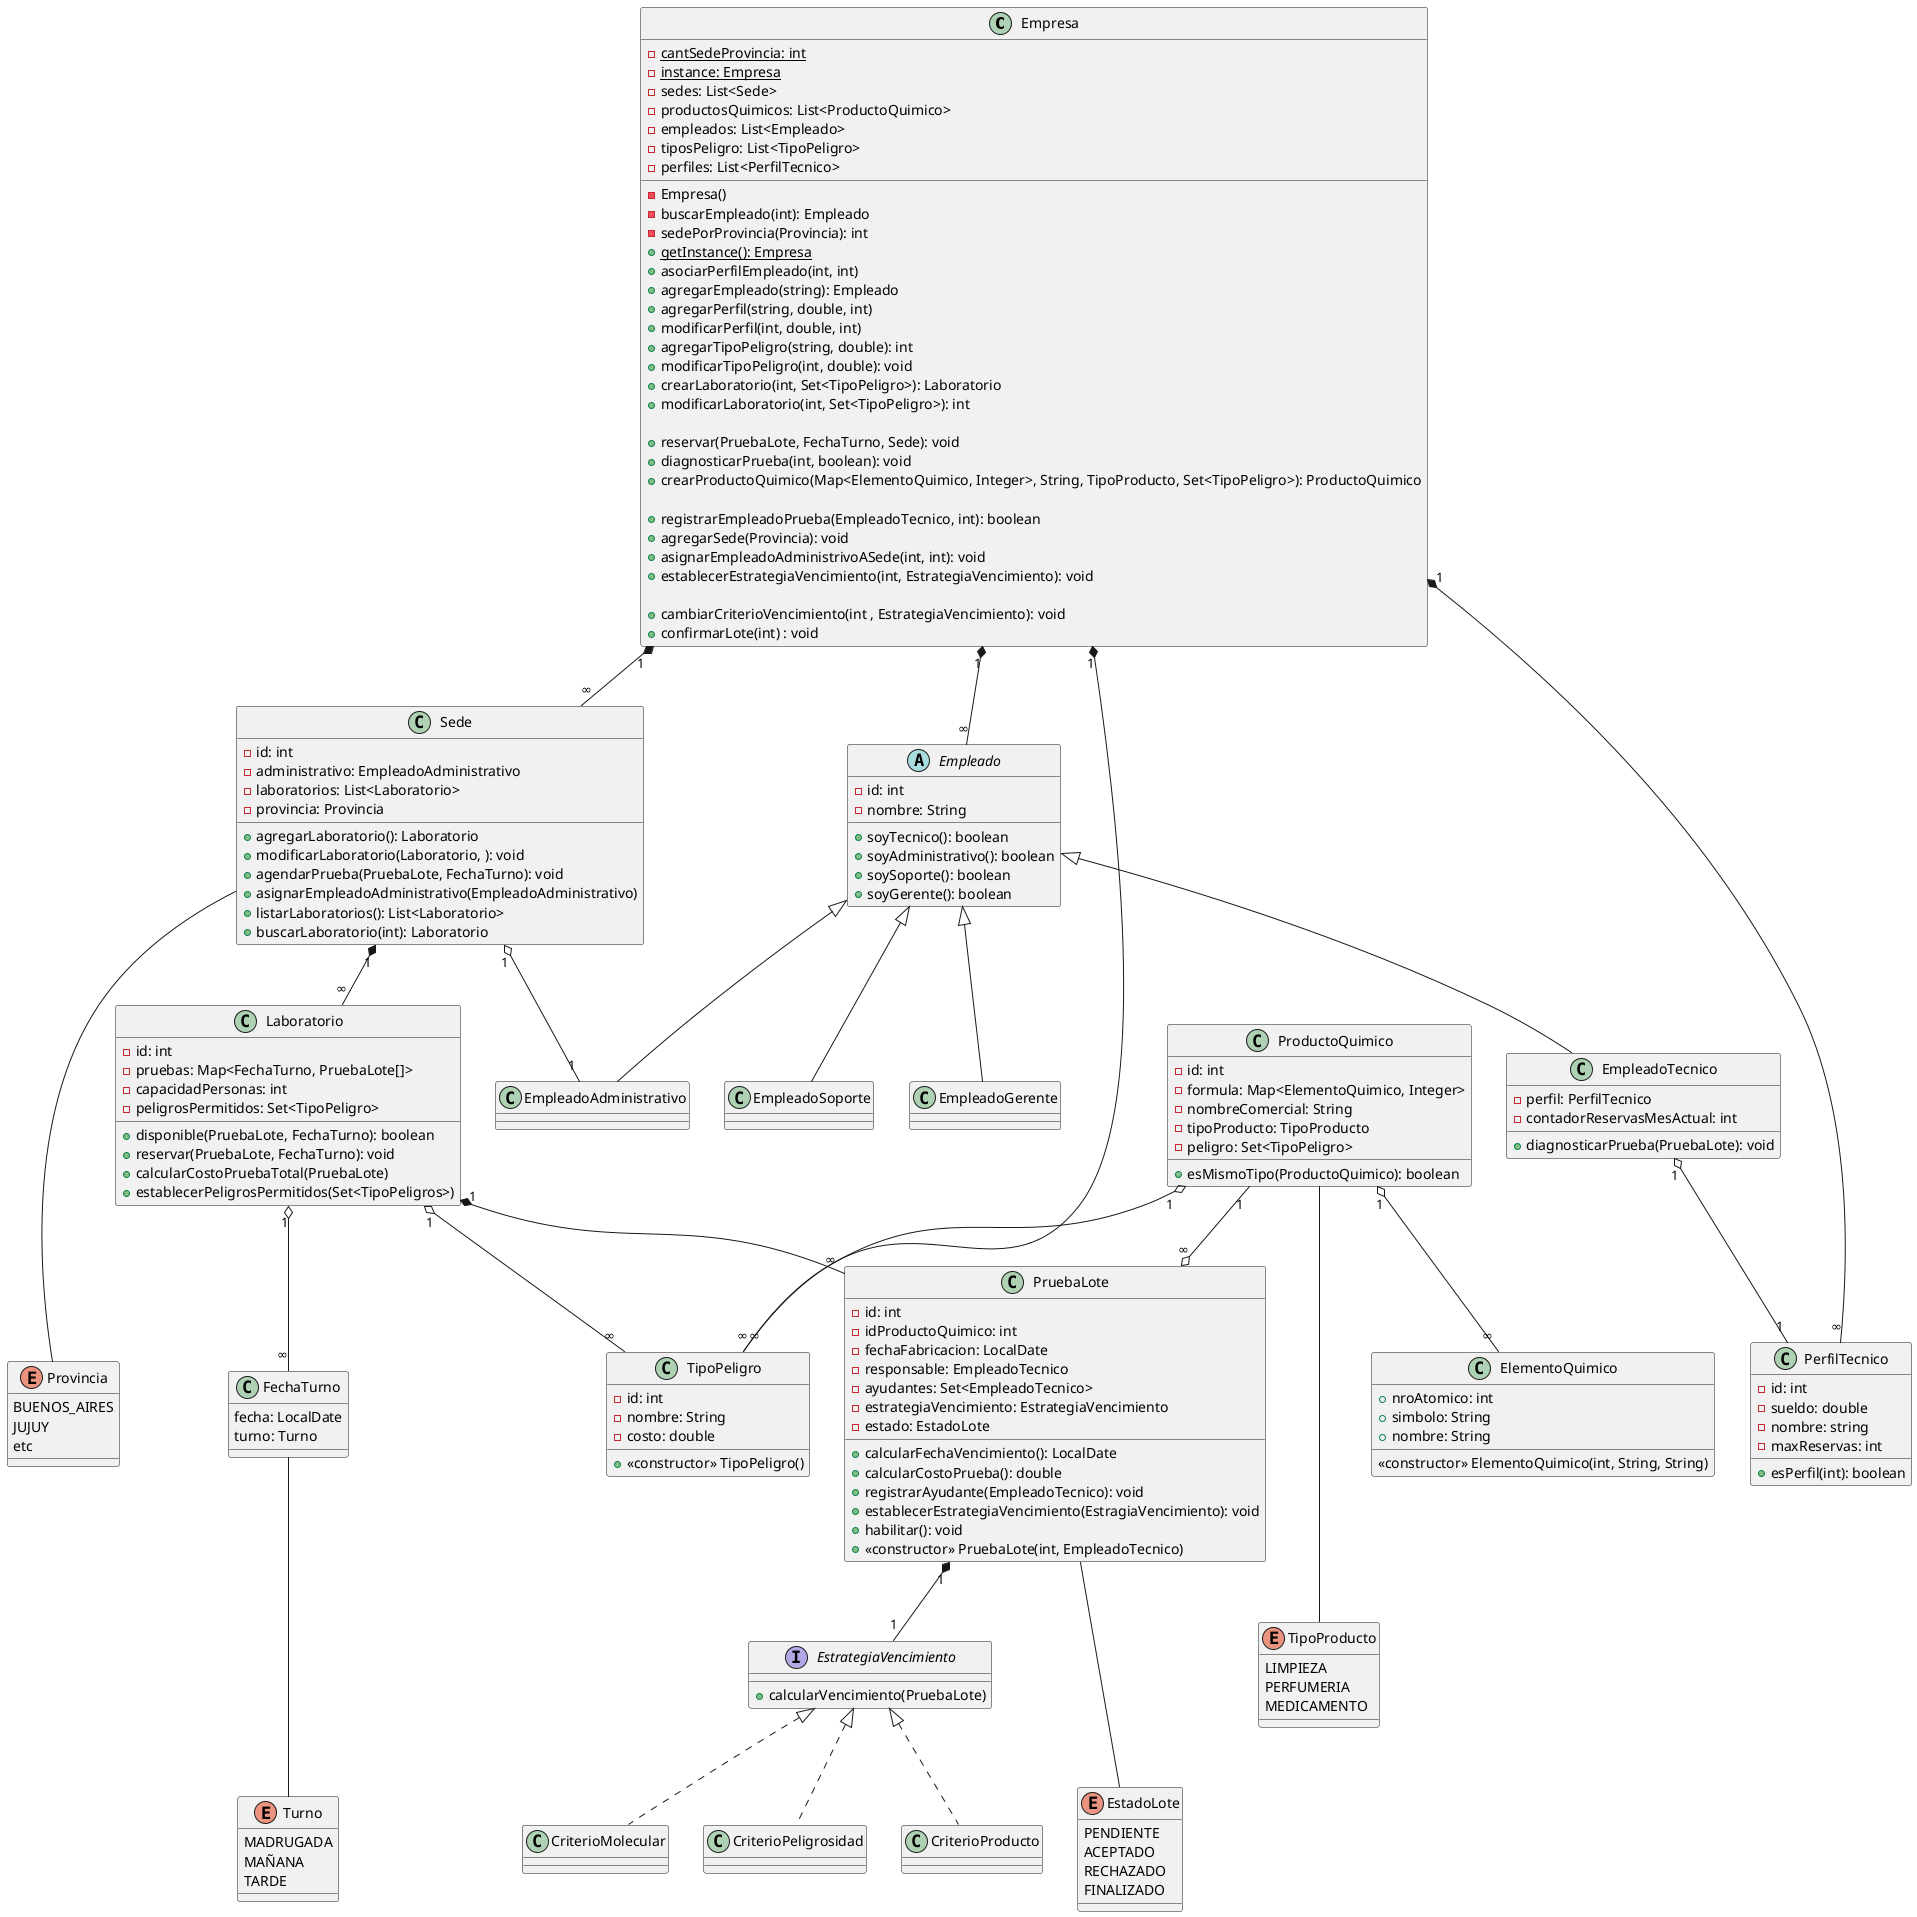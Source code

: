 @startuml

class Empresa {
  {static} - cantSedeProvincia: int
  {static} - instance: Empresa
  - Empresa()
  - sedes: List<Sede>
  - productosQuimicos: List<ProductoQuimico>
  - empleados: List<Empleado>
  - tiposPeligro: List<TipoPeligro>
  - perfiles: List<PerfilTecnico>
  
  
  - buscarEmpleado(int): Empleado
  - sedePorProvincia(Provincia): int
  {static} + getInstance(): Empresa
  /' Empleado administrativo '/
  + asociarPerfilEmpleado(int, int) /'id de perfil, id de empleado'/
  + agregarEmpleado(string): Empleado
  + agregarPerfil(string, double, int) /'nombrePuesto, sueldo, maxReservas'/
  + modificarPerfil(int, double, int) /'idPuesto, sueldo, maxReservas'/
  + agregarTipoPeligro(string, double): int
  + modificarTipoPeligro(int, double): void
  + crearLaboratorio(int, Set<TipoPeligro>): Laboratorio /'capacidadPersonas'/
  + modificarLaboratorio(int, Set<TipoPeligro>): int /'capacidadPersonas'/

  /' Empleado tecnico '/
  + reservar(PruebaLote, FechaTurno, Sede): void
  + diagnosticarPrueba(int, boolean): void /'idLote, aprobacion'/
  + crearProductoQuimico(Map<ElementoQuimico, Integer>, String, TipoProducto, Set<TipoPeligro>): ProductoQuimico
  
  + registrarEmpleadoPrueba(EmpleadoTecnico, int): boolean /'id de prueba'/
  + agregarSede(Provincia): void
  + asignarEmpleadoAdministrivoASede(int, int): void /'idSede, idEmpleado'/
  + establecerEstrategiaVencimiento(int, EstrategiaVencimiento): void /'id de prueba'/
  
  /' Gerente '/
  + cambiarCriterioVencimiento(int , EstrategiaVencimiento): void /'idLote'/
  + confirmarLote(int) : void /'idLote'/
}

class Sede {
  - id: int
  - administrativo: EmpleadoAdministrativo
  - laboratorios: List<Laboratorio>
  - provincia: Provincia

  + agregarLaboratorio(): Laboratorio
  + modificarLaboratorio(Laboratorio, ): void
  + agendarPrueba(PruebaLote, FechaTurno): void
  + asignarEmpleadoAdministrativo(EmpleadoAdministrativo)
  + listarLaboratorios(): List<Laboratorio>
  + buscarLaboratorio(int): Laboratorio
}

enum Provincia {
  BUENOS_AIRES
  JUJUY
  etc
}

class ProductoQuimico {
  - id: int
  - formula: Map<ElementoQuimico, Integer>
  - nombreComercial: String
  - tipoProducto: TipoProducto
  - peligro: Set<TipoPeligro>

  + esMismoTipo(ProductoQuimico): boolean
}

class PruebaLote {
  - id: int
  - idProductoQuimico: int
  - fechaFabricacion: LocalDate
  - responsable: EmpleadoTecnico
  - ayudantes: Set<EmpleadoTecnico>
  - estrategiaVencimiento: EstrategiaVencimiento
  - estado: EstadoLote
  + calcularFechaVencimiento(): LocalDate
  + calcularCostoPrueba(): double
  + registrarAyudante(EmpleadoTecnico): void
  + establecerEstrategiaVencimiento(EstragiaVencimiento): void
  + habilitar(): void
  + <<constructor>> PruebaLote(int, EmpleadoTecnico)
}

interface EstrategiaVencimiento {
  + calcularVencimiento(PruebaLote)
}

class CriterioPeligrosidad implements EstrategiaVencimiento {}
class CriterioProducto implements EstrategiaVencimiento {}
class CriterioMolecular implements EstrategiaVencimiento {}


enum TipoProducto {
  LIMPIEZA
  PERFUMERIA
  MEDICAMENTO
}

enum EstadoLote {
  PENDIENTE
  ACEPTADO
  RECHAZADO
  FINALIZADO
}

enum Turno {
  '0 a 6hs'
  MADRUGADA
  '8 a 14hs'
  MAÑANA
  '16 a 22hs'
  TARDE
}

class ElementoQuimico {
  + nroAtomico: int
  + simbolo: String
  + nombre: String
  << constructor >> ElementoQuimico(int, String, String)
}

abstract class Empleado {
  - id: int
  - nombre: String

  + soyTecnico(): boolean
  + soyAdministrativo(): boolean
  + soySoporte(): boolean
  + soyGerente(): boolean
}

'Edita todo lo relacionado con los puestos y gesetion del sistema (SysAdmin)
class EmpleadoSoporte extends Empleado {}

'Encargado de habilitar los empleados y laboratorios para las sedes
class EmpleadoAdministrativo extends Empleado {}

'Encargado de habilitar lotes y cambiar criterios de vencimiento
class EmpleadoGerente extends Empleado {}

'Encargado de realizar pruebas/reservas
class EmpleadoTecnico extends Empleado {
  - perfil: PerfilTecnico
  - contadorReservasMesActual: int
  + diagnosticarPrueba(PruebaLote): void
  
}

class PerfilTecnico {
  - id: int
  - sueldo: double
  - nombre: string
  - maxReservas: int
  + esPerfil(int): boolean /'idPerfil'/
}

' Se puede reservar si: '
' - Cantidad de personas de mi prueba es <= la cantidad personas que tiene la prueba'
'   ya existente '
' - Toxicidades sean compatibles entre producto y laboratorio '
' - Tipo de producto compatible entre pruebas '
class Laboratorio {
  - id: int
  - pruebas: Map<FechaTurno, PruebaLote[]>
  - capacidadPersonas: int
  - peligrosPermitidos: Set<TipoPeligro>
  'disponible devuelve true si hay una lugar disponible para una nueva prueba y,
  'en caso de haber otra prueba en curso, si el producto es compatible con mi prueba'
  + disponible(PruebaLote, FechaTurno): boolean
  + reservar(PruebaLote, FechaTurno): void
  + calcularCostoPruebaTotal(PruebaLote)
  + establecerPeligrosPermitidos(Set<TipoPeligros>)
}

class FechaTurno {
  fecha: LocalDate
  turno: Turno
}

class TipoPeligro {
  - id: int
  - nombre: String
  - costo: double
  + <<constructor>> TipoPeligro()
}

Empresa "1" *--	"∞" Sede
Sede "1" *-- "∞" Laboratorio
Sede --- Provincia
Laboratorio "1" o-- "∞" TipoPeligro
Empresa "1" *-- "∞" TipoPeligro
ProductoQuimico --- TipoProducto
ProductoQuimico "1" o-- "∞" TipoPeligro
ProductoQuimico "1" --o "∞" PruebaLote
PruebaLote --- EstadoLote
Laboratorio "1" o-- "∞" FechaTurno
FechaTurno --- Turno
Laboratorio "1" *-- "∞" PruebaLote
ProductoQuimico "1" o-- "∞" ElementoQuimico
Empresa "1" *-- "∞" Empleado
PruebaLote "1" *-- "1" EstrategiaVencimiento
EmpleadoTecnico "1" o-- "1" PerfilTecnico
Empresa "1" *-- "∞" PerfilTecnico
Sede "1" o-- "1" EmpleadoAdministrativo

@enduml
